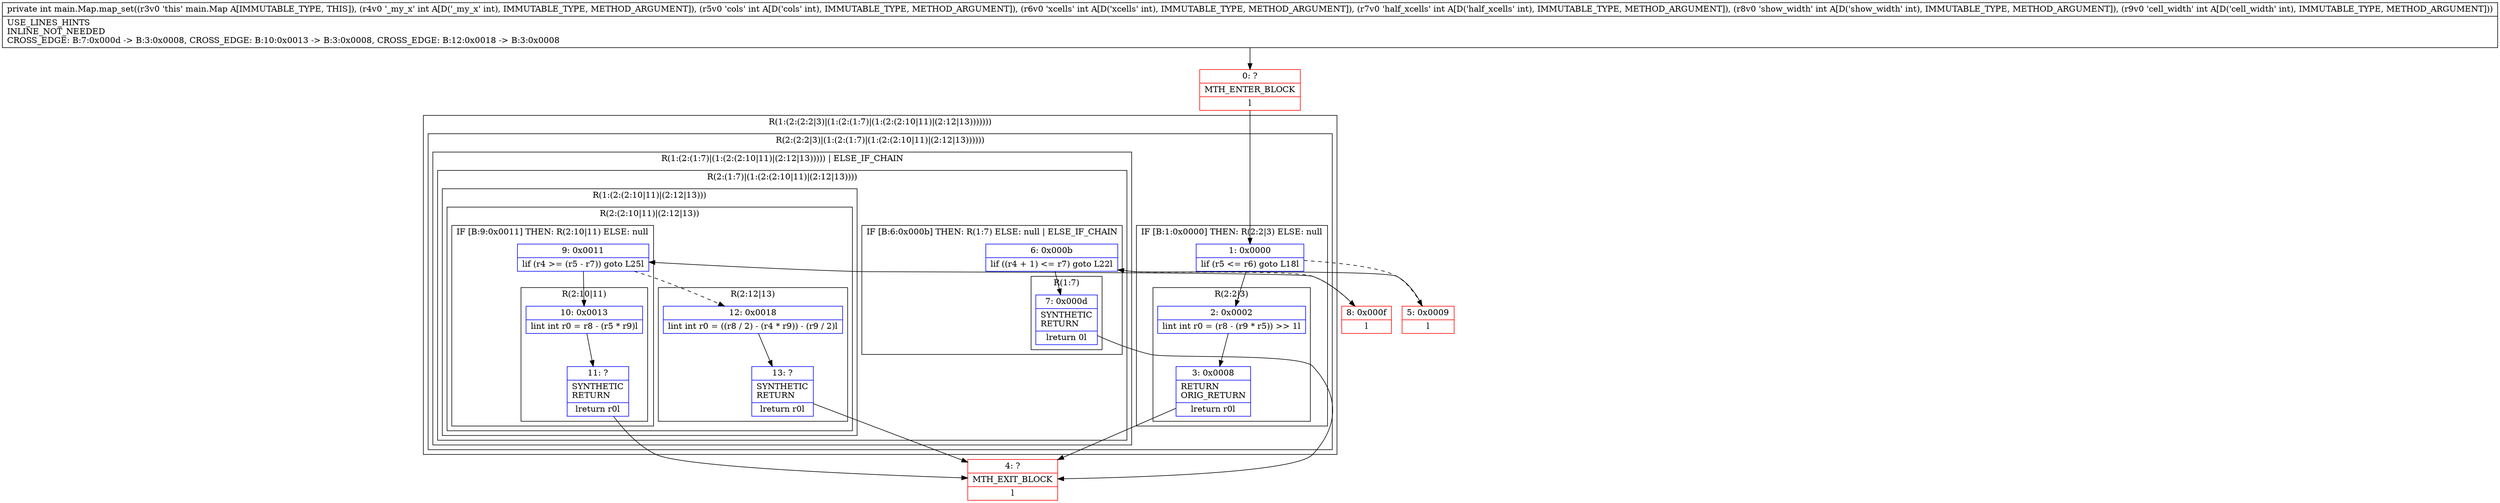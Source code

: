 digraph "CFG formain.Map.map_set(IIIIII)I" {
subgraph cluster_Region_2112153734 {
label = "R(1:(2:(2:2|3)|(1:(2:(1:7)|(1:(2:(2:10|11)|(2:12|13)))))))";
node [shape=record,color=blue];
subgraph cluster_Region_1362145416 {
label = "R(2:(2:2|3)|(1:(2:(1:7)|(1:(2:(2:10|11)|(2:12|13))))))";
node [shape=record,color=blue];
subgraph cluster_IfRegion_567579016 {
label = "IF [B:1:0x0000] THEN: R(2:2|3) ELSE: null";
node [shape=record,color=blue];
Node_1 [shape=record,label="{1\:\ 0x0000|lif (r5 \<= r6) goto L18l}"];
subgraph cluster_Region_1900994635 {
label = "R(2:2|3)";
node [shape=record,color=blue];
Node_2 [shape=record,label="{2\:\ 0x0002|lint int r0 = (r8 \- (r9 * r5)) \>\> 1l}"];
Node_3 [shape=record,label="{3\:\ 0x0008|RETURN\lORIG_RETURN\l|lreturn r0l}"];
}
}
subgraph cluster_Region_958496501 {
label = "R(1:(2:(1:7)|(1:(2:(2:10|11)|(2:12|13))))) | ELSE_IF_CHAIN\l";
node [shape=record,color=blue];
subgraph cluster_Region_1675301263 {
label = "R(2:(1:7)|(1:(2:(2:10|11)|(2:12|13))))";
node [shape=record,color=blue];
subgraph cluster_IfRegion_926632332 {
label = "IF [B:6:0x000b] THEN: R(1:7) ELSE: null | ELSE_IF_CHAIN\l";
node [shape=record,color=blue];
Node_6 [shape=record,label="{6\:\ 0x000b|lif ((r4 + 1) \<= r7) goto L22l}"];
subgraph cluster_Region_845600306 {
label = "R(1:7)";
node [shape=record,color=blue];
Node_7 [shape=record,label="{7\:\ 0x000d|SYNTHETIC\lRETURN\l|lreturn 0l}"];
}
}
subgraph cluster_Region_180317 {
label = "R(1:(2:(2:10|11)|(2:12|13)))";
node [shape=record,color=blue];
subgraph cluster_Region_997129915 {
label = "R(2:(2:10|11)|(2:12|13))";
node [shape=record,color=blue];
subgraph cluster_IfRegion_1450485619 {
label = "IF [B:9:0x0011] THEN: R(2:10|11) ELSE: null";
node [shape=record,color=blue];
Node_9 [shape=record,label="{9\:\ 0x0011|lif (r4 \>= (r5 \- r7)) goto L25l}"];
subgraph cluster_Region_1256906435 {
label = "R(2:10|11)";
node [shape=record,color=blue];
Node_10 [shape=record,label="{10\:\ 0x0013|lint int r0 = r8 \- (r5 * r9)l}"];
Node_11 [shape=record,label="{11\:\ ?|SYNTHETIC\lRETURN\l|lreturn r0l}"];
}
}
subgraph cluster_Region_1552576888 {
label = "R(2:12|13)";
node [shape=record,color=blue];
Node_12 [shape=record,label="{12\:\ 0x0018|lint int r0 = ((r8 \/ 2) \- (r4 * r9)) \- (r9 \/ 2)l}"];
Node_13 [shape=record,label="{13\:\ ?|SYNTHETIC\lRETURN\l|lreturn r0l}"];
}
}
}
}
}
}
}
Node_0 [shape=record,color=red,label="{0\:\ ?|MTH_ENTER_BLOCK\l|l}"];
Node_4 [shape=record,color=red,label="{4\:\ ?|MTH_EXIT_BLOCK\l|l}"];
Node_5 [shape=record,color=red,label="{5\:\ 0x0009|l}"];
Node_8 [shape=record,color=red,label="{8\:\ 0x000f|l}"];
MethodNode[shape=record,label="{private int main.Map.map_set((r3v0 'this' main.Map A[IMMUTABLE_TYPE, THIS]), (r4v0 '_my_x' int A[D('_my_x' int), IMMUTABLE_TYPE, METHOD_ARGUMENT]), (r5v0 'cols' int A[D('cols' int), IMMUTABLE_TYPE, METHOD_ARGUMENT]), (r6v0 'xcells' int A[D('xcells' int), IMMUTABLE_TYPE, METHOD_ARGUMENT]), (r7v0 'half_xcells' int A[D('half_xcells' int), IMMUTABLE_TYPE, METHOD_ARGUMENT]), (r8v0 'show_width' int A[D('show_width' int), IMMUTABLE_TYPE, METHOD_ARGUMENT]), (r9v0 'cell_width' int A[D('cell_width' int), IMMUTABLE_TYPE, METHOD_ARGUMENT]))  | USE_LINES_HINTS\lINLINE_NOT_NEEDED\lCROSS_EDGE: B:7:0x000d \-\> B:3:0x0008, CROSS_EDGE: B:10:0x0013 \-\> B:3:0x0008, CROSS_EDGE: B:12:0x0018 \-\> B:3:0x0008\l}"];
MethodNode -> Node_0;
Node_1 -> Node_2;
Node_1 -> Node_5[style=dashed];
Node_2 -> Node_3;
Node_3 -> Node_4;
Node_6 -> Node_7;
Node_6 -> Node_8[style=dashed];
Node_7 -> Node_4;
Node_9 -> Node_10;
Node_9 -> Node_12[style=dashed];
Node_10 -> Node_11;
Node_11 -> Node_4;
Node_12 -> Node_13;
Node_13 -> Node_4;
Node_0 -> Node_1;
Node_5 -> Node_6;
Node_8 -> Node_9;
}

